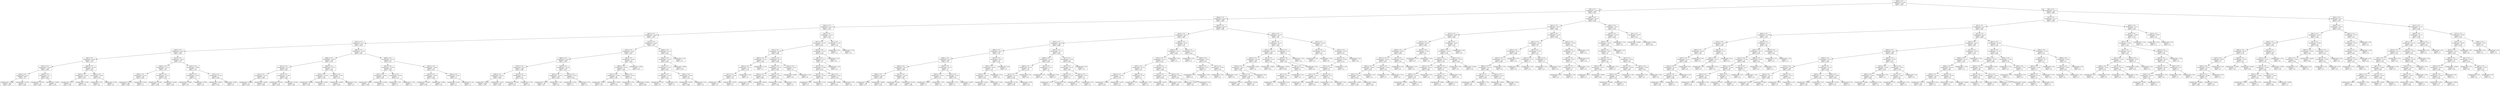digraph Tree {
node [shape=box, fontname="helvetica"] ;
edge [fontname="helvetica"] ;
0 [label="X[68] <= 0.5\nsquared_error = 0.185\nsamples = 9115\nvalue = 3.637"] ;
1 [label="X[0] <= 0.5\nsquared_error = 0.179\nsamples = 8291\nvalue = 3.611"] ;
0 -> 1 [labeldistance=2.5, labelangle=45, headlabel="True"] ;
2 [label="X[69] <= 0.5\nsquared_error = 0.174\nsamples = 8096\nvalue = 3.601"] ;
1 -> 2 ;
3 [label="X[59] <= 0.5\nsquared_error = 0.172\nsamples = 7197\nvalue = 3.578"] ;
2 -> 3 ;
4 [label="X[67] <= 0.5\nsquared_error = 0.169\nsamples = 7104\nvalue = 3.573"] ;
3 -> 4 ;
5 [label="X[76] <= 0.5\nsquared_error = 0.17\nsamples = 4752\nvalue = 3.603"] ;
4 -> 5 ;
6 [label="X[64] <= 0.5\nsquared_error = 0.165\nsamples = 4541\nvalue = 3.593"] ;
5 -> 6 ;
7 [label="X[6] <= 0.5\nsquared_error = 0.163\nsamples = 3783\nvalue = 3.61"] ;
6 -> 7 ;
8 [label="X[33] <= 0.5\nsquared_error = 0.161\nsamples = 3723\nvalue = 3.605"] ;
7 -> 8 ;
9 [label="X[70] <= 0.5\nsquared_error = 0.16\nsamples = 3642\nvalue = 3.6"] ;
8 -> 9 ;
10 [label="squared_error = 0.158\nsamples = 3621\nvalue = 3.597"] ;
9 -> 10 ;
11 [label="squared_error = 0.155\nsamples = 21\nvalue = 4.067"] ;
9 -> 11 ;
12 [label="X[78] <= 0.5\nsquared_error = 0.17\nsamples = 81\nvalue = 3.853"] ;
8 -> 12 ;
13 [label="squared_error = 0.153\nsamples = 75\nvalue = 3.895"] ;
12 -> 13 ;
14 [label="squared_error = 0.099\nsamples = 6\nvalue = 3.333"] ;
12 -> 14 ;
15 [label="X[60] <= 0.5\nsquared_error = 0.199\nsamples = 60\nvalue = 3.912"] ;
7 -> 15 ;
16 [label="X[20] <= 0.5\nsquared_error = 0.185\nsamples = 56\nvalue = 3.873"] ;
15 -> 16 ;
17 [label="squared_error = 0.17\nsamples = 50\nvalue = 3.914"] ;
16 -> 17 ;
18 [label="squared_error = 0.182\nsamples = 6\nvalue = 3.533"] ;
16 -> 18 ;
19 [label="X[56] <= 0.5\nsquared_error = 0.082\nsamples = 4\nvalue = 4.45"] ;
15 -> 19 ;
20 [label="squared_error = 0.0\nsamples = 1\nvalue = 4.0"] ;
19 -> 20 ;
21 [label="squared_error = 0.02\nsamples = 3\nvalue = 4.6"] ;
19 -> 21 ;
22 [label="X[14] <= 0.5\nsquared_error = 0.163\nsamples = 758\nvalue = 3.51"] ;
6 -> 22 ;
23 [label="X[92] <= 0.5\nsquared_error = 0.156\nsamples = 747\nvalue = 3.52"] ;
22 -> 23 ;
24 [label="X[95] <= 0.5\nsquared_error = 0.153\nsamples = 701\nvalue = 3.505"] ;
23 -> 24 ;
25 [label="squared_error = 0.151\nsamples = 699\nvalue = 3.508"] ;
24 -> 25 ;
26 [label="squared_error = 0.04\nsamples = 2\nvalue = 2.6"] ;
24 -> 26 ;
27 [label="X[93] <= 0.5\nsquared_error = 0.152\nsamples = 46\nvalue = 3.757"] ;
23 -> 27 ;
28 [label="squared_error = 0.126\nsamples = 29\nvalue = 3.893"] ;
27 -> 28 ;
29 [label="squared_error = 0.109\nsamples = 17\nvalue = 3.524"] ;
27 -> 29 ;
30 [label="X[74] <= 0.5\nsquared_error = 0.086\nsamples = 11\nvalue = 2.773"] ;
22 -> 30 ;
31 [label="X[92] <= 0.5\nsquared_error = 0.055\nsamples = 4\nvalue = 3.1"] ;
30 -> 31 ;
32 [label="squared_error = 0.062\nsamples = 2\nvalue = 2.95"] ;
31 -> 32 ;
33 [label="squared_error = 0.003\nsamples = 2\nvalue = 3.25"] ;
31 -> 33 ;
34 [label="X[4] <= 0.5\nsquared_error = 0.007\nsamples = 7\nvalue = 2.586"] ;
30 -> 34 ;
35 [label="squared_error = 0.007\nsamples = 4\nvalue = 2.575"] ;
34 -> 35 ;
36 [label="squared_error = 0.007\nsamples = 3\nvalue = 2.6"] ;
34 -> 36 ;
37 [label="X[66] <= 0.5\nsquared_error = 0.238\nsamples = 211\nvalue = 3.817"] ;
5 -> 37 ;
38 [label="X[88] <= 0.5\nsquared_error = 0.263\nsamples = 150\nvalue = 3.734"] ;
37 -> 38 ;
39 [label="X[71] <= 0.5\nsquared_error = 0.175\nsamples = 93\nvalue = 3.883"] ;
38 -> 39 ;
40 [label="X[2] <= 0.5\nsquared_error = 0.124\nsamples = 74\nvalue = 3.982"] ;
39 -> 40 ;
41 [label="squared_error = 0.088\nsamples = 25\nvalue = 4.224"] ;
40 -> 41 ;
42 [label="squared_error = 0.097\nsamples = 49\nvalue = 3.859"] ;
40 -> 42 ;
43 [label="X[3] <= 0.5\nsquared_error = 0.184\nsamples = 19\nvalue = 3.495"] ;
39 -> 43 ;
44 [label="squared_error = 0.124\nsamples = 14\nvalue = 3.643"] ;
43 -> 44 ;
45 [label="squared_error = 0.118\nsamples = 5\nvalue = 3.08"] ;
43 -> 45 ;
46 [label="X[63] <= 0.5\nsquared_error = 0.312\nsamples = 57\nvalue = 3.491"] ;
38 -> 46 ;
47 [label="X[13] <= 0.5\nsquared_error = 0.296\nsamples = 52\nvalue = 3.429"] ;
46 -> 47 ;
48 [label="squared_error = 0.286\nsamples = 49\nvalue = 3.467"] ;
47 -> 48 ;
49 [label="squared_error = 0.047\nsamples = 3\nvalue = 2.8"] ;
47 -> 49 ;
50 [label="X[82] <= 0.5\nsquared_error = 0.018\nsamples = 5\nvalue = 4.14"] ;
46 -> 50 ;
51 [label="squared_error = 0.002\nsamples = 4\nvalue = 4.075"] ;
50 -> 51 ;
52 [label="squared_error = 0.0\nsamples = 1\nvalue = 4.4"] ;
50 -> 52 ;
53 [label="X[88] <= 0.5\nsquared_error = 0.118\nsamples = 61\nvalue = 4.02"] ;
37 -> 53 ;
54 [label="X[41] <= 0.5\nsquared_error = 0.108\nsamples = 42\nvalue = 3.929"] ;
53 -> 54 ;
55 [label="X[71] <= 0.5\nsquared_error = 0.082\nsamples = 40\nvalue = 3.967"] ;
54 -> 55 ;
56 [label="squared_error = 0.049\nsamples = 35\nvalue = 4.003"] ;
55 -> 56 ;
57 [label="squared_error = 0.238\nsamples = 5\nvalue = 3.72"] ;
55 -> 57 ;
58 [label="X[2] <= 0.5\nsquared_error = 0.003\nsamples = 2\nvalue = 3.15"] ;
54 -> 58 ;
59 [label="squared_error = 0.0\nsamples = 1\nvalue = 3.1"] ;
58 -> 59 ;
60 [label="squared_error = -0.0\nsamples = 1\nvalue = 3.2"] ;
58 -> 60 ;
61 [label="X[43] <= 0.5\nsquared_error = 0.082\nsamples = 19\nvalue = 4.221"] ;
53 -> 61 ;
62 [label="X[65] <= 0.5\nsquared_error = 0.035\nsamples = 16\nvalue = 4.281"] ;
61 -> 62 ;
63 [label="squared_error = 0.035\nsamples = 11\nvalue = 4.345"] ;
62 -> 63 ;
64 [label="squared_error = 0.006\nsamples = 5\nvalue = 4.14"] ;
62 -> 64 ;
65 [label="X[91] <= 0.5\nsquared_error = 0.207\nsamples = 3\nvalue = 3.9"] ;
61 -> 65 ;
66 [label="squared_error = 0.04\nsamples = 2\nvalue = 4.2"] ;
65 -> 66 ;
67 [label="squared_error = -0.0\nsamples = 1\nvalue = 3.3"] ;
65 -> 67 ;
68 [label="X[47] <= 0.5\nsquared_error = 0.162\nsamples = 2352\nvalue = 3.51"] ;
4 -> 68 ;
69 [label="X[33] <= 0.5\nsquared_error = 0.161\nsamples = 2337\nvalue = 3.507"] ;
68 -> 69 ;
70 [label="X[85] <= 0.5\nsquared_error = 0.16\nsamples = 2294\nvalue = 3.501"] ;
69 -> 70 ;
71 [label="X[77] <= 0.5\nsquared_error = 0.157\nsamples = 2181\nvalue = 3.492"] ;
70 -> 71 ;
72 [label="X[92] <= 0.5\nsquared_error = 0.155\nsamples = 2172\nvalue = 3.489"] ;
71 -> 72 ;
73 [label="squared_error = 0.154\nsamples = 2008\nvalue = 3.479"] ;
72 -> 73 ;
74 [label="squared_error = 0.14\nsamples = 164\nvalue = 3.619"] ;
72 -> 74 ;
75 [label="X[10] <= 0.5\nsquared_error = 0.324\nsamples = 9\nvalue = 4.122"] ;
71 -> 75 ;
76 [label="squared_error = 0.039\nsamples = 8\nvalue = 4.312"] ;
75 -> 76 ;
77 [label="squared_error = -0.0\nsamples = 1\nvalue = 2.6"] ;
75 -> 77 ;
78 [label="X[29] <= 0.5\nsquared_error = 0.184\nsamples = 113\nvalue = 3.677"] ;
70 -> 78 ;
79 [label="X[34] <= 0.5\nsquared_error = 0.179\nsamples = 110\nvalue = 3.662"] ;
78 -> 79 ;
80 [label="squared_error = 0.174\nsamples = 109\nvalue = 3.67"] ;
79 -> 80 ;
81 [label="squared_error = -0.0\nsamples = 1\nvalue = 2.8"] ;
79 -> 81 ;
82 [label="X[97] <= 0.5\nsquared_error = 0.036\nsamples = 3\nvalue = 4.233"] ;
78 -> 82 ;
83 [label="squared_error = 0.04\nsamples = 2\nvalue = 4.3"] ;
82 -> 83 ;
84 [label="squared_error = 0.0\nsamples = 1\nvalue = 4.1"] ;
82 -> 84 ;
85 [label="X[6] <= 0.5\nsquared_error = 0.097\nsamples = 43\nvalue = 3.819"] ;
69 -> 85 ;
86 [label="X[85] <= 0.5\nsquared_error = 0.092\nsamples = 41\nvalue = 3.798"] ;
85 -> 86 ;
87 [label="X[57] <= 0.5\nsquared_error = 0.095\nsamples = 36\nvalue = 3.769"] ;
86 -> 87 ;
88 [label="squared_error = 0.101\nsamples = 29\nvalue = 3.724"] ;
87 -> 88 ;
89 [label="squared_error = 0.025\nsamples = 7\nvalue = 3.957"] ;
87 -> 89 ;
90 [label="X[98] <= 0.5\nsquared_error = 0.024\nsamples = 5\nvalue = 4.0"] ;
86 -> 90 ;
91 [label="squared_error = 0.0\nsamples = 2\nvalue = 3.9"] ;
90 -> 91 ;
92 [label="squared_error = 0.029\nsamples = 3\nvalue = 4.067"] ;
90 -> 92 ;
93 [label="squared_error = 0.003\nsamples = 2\nvalue = 4.25"] ;
85 -> 93 ;
94 [label="X[58] <= 0.5\nsquared_error = 0.116\nsamples = 15\nvalue = 4.047"] ;
68 -> 94 ;
95 [label="X[64] <= 0.5\nsquared_error = 0.109\nsamples = 14\nvalue = 4.079"] ;
94 -> 95 ;
96 [label="X[2] <= 0.5\nsquared_error = 0.126\nsamples = 11\nvalue = 4.027"] ;
95 -> 96 ;
97 [label="X[87] <= 0.5\nsquared_error = 0.149\nsamples = 3\nvalue = 4.233"] ;
96 -> 97 ;
98 [label="squared_error = 0.01\nsamples = 2\nvalue = 4.5"] ;
97 -> 98 ;
99 [label="squared_error = 0.0\nsamples = 1\nvalue = 3.7"] ;
97 -> 99 ;
100 [label="X[92] <= 0.5\nsquared_error = 0.095\nsamples = 8\nvalue = 3.95"] ;
96 -> 100 ;
101 [label="squared_error = 0.076\nsamples = 7\nvalue = 3.886"] ;
100 -> 101 ;
102 [label="squared_error = 0.0\nsamples = 1\nvalue = 4.4"] ;
100 -> 102 ;
103 [label="squared_error = 0.002\nsamples = 3\nvalue = 4.267"] ;
95 -> 103 ;
104 [label="squared_error = -0.0\nsamples = 1\nvalue = 3.6"] ;
94 -> 104 ;
105 [label="X[30] <= 0.5\nsquared_error = 0.222\nsamples = 93\nvalue = 3.99"] ;
3 -> 105 ;
106 [label="X[77] <= 0.5\nsquared_error = 0.202\nsamples = 91\nvalue = 4.013"] ;
105 -> 106 ;
107 [label="X[4] <= 0.5\nsquared_error = 0.208\nsamples = 80\nvalue = 3.965"] ;
106 -> 107 ;
108 [label="X[92] <= 0.5\nsquared_error = 0.182\nsamples = 12\nvalue = 3.642"] ;
107 -> 108 ;
109 [label="X[31] <= 0.5\nsquared_error = 0.111\nsamples = 11\nvalue = 3.727"] ;
108 -> 109 ;
110 [label="X[7] <= 0.5\nsquared_error = 0.092\nsamples = 10\nvalue = 3.78"] ;
109 -> 110 ;
111 [label="squared_error = 0.067\nsamples = 6\nvalue = 3.9"] ;
110 -> 111 ;
112 [label="squared_error = 0.075\nsamples = 4\nvalue = 3.6"] ;
110 -> 112 ;
113 [label="squared_error = -0.0\nsamples = 1\nvalue = 3.2"] ;
109 -> 113 ;
114 [label="squared_error = -0.0\nsamples = 1\nvalue = 2.7"] ;
108 -> 114 ;
115 [label="X[10] <= 0.5\nsquared_error = 0.19\nsamples = 68\nvalue = 4.022"] ;
107 -> 115 ;
116 [label="X[29] <= 0.5\nsquared_error = 0.174\nsamples = 65\nvalue = 4.051"] ;
115 -> 116 ;
117 [label="X[18] <= 0.5\nsquared_error = 0.141\nsamples = 61\nvalue = 4.085"] ;
116 -> 117 ;
118 [label="squared_error = 0.126\nsamples = 59\nvalue = 4.11"] ;
117 -> 118 ;
119 [label="squared_error = 0.003\nsamples = 2\nvalue = 3.35"] ;
117 -> 119 ;
120 [label="X[56] <= 0.5\nsquared_error = 0.397\nsamples = 4\nvalue = 3.525"] ;
116 -> 120 ;
121 [label="squared_error = 0.296\nsamples = 3\nvalue = 3.767"] ;
120 -> 121 ;
122 [label="squared_error = -0.0\nsamples = 1\nvalue = 2.8"] ;
120 -> 122 ;
123 [label="X[73] <= 0.5\nsquared_error = 0.127\nsamples = 3\nvalue = 3.4"] ;
115 -> 123 ;
124 [label="squared_error = 0.002\nsamples = 2\nvalue = 3.15"] ;
123 -> 124 ;
125 [label="squared_error = -0.0\nsamples = 1\nvalue = 3.9"] ;
123 -> 125 ;
126 [label="X[49] <= 0.5\nsquared_error = 0.022\nsamples = 11\nvalue = 4.364"] ;
106 -> 126 ;
127 [label="X[8] <= 0.5\nsquared_error = 0.01\nsamples = 10\nvalue = 4.4"] ;
126 -> 127 ;
128 [label="X[24] <= 0.5\nsquared_error = 0.006\nsamples = 9\nvalue = 4.422"] ;
127 -> 128 ;
129 [label="X[32] <= 0.5\nsquared_error = 0.002\nsamples = 5\nvalue = 4.38"] ;
128 -> 129 ;
130 [label="squared_error = 0.0\nsamples = 4\nvalue = 4.4"] ;
129 -> 130 ;
131 [label="squared_error = -0.0\nsamples = 1\nvalue = 4.3"] ;
129 -> 131 ;
132 [label="X[6] <= 0.5\nsquared_error = 0.007\nsamples = 4\nvalue = 4.475"] ;
128 -> 132 ;
133 [label="squared_error = 0.002\nsamples = 3\nvalue = 4.433"] ;
132 -> 133 ;
134 [label="squared_error = 0.0\nsamples = 1\nvalue = 4.6"] ;
132 -> 134 ;
135 [label="squared_error = -0.0\nsamples = 1\nvalue = 4.2"] ;
127 -> 135 ;
136 [label="squared_error = 0.0\nsamples = 1\nvalue = 4.0"] ;
126 -> 136 ;
137 [label="X[2] <= 0.5\nsquared_error = 0.003\nsamples = 2\nvalue = 2.95"] ;
105 -> 137 ;
138 [label="squared_error = 0.0\nsamples = 1\nvalue = 2.9"] ;
137 -> 138 ;
139 [label="squared_error = -0.0\nsamples = 1\nvalue = 3.0"] ;
137 -> 139 ;
140 [label="X[61] <= 0.5\nsquared_error = 0.154\nsamples = 899\nvalue = 3.782"] ;
2 -> 140 ;
141 [label="X[33] <= 0.5\nsquared_error = 0.153\nsamples = 638\nvalue = 3.827"] ;
140 -> 141 ;
142 [label="X[24] <= 0.5\nsquared_error = 0.148\nsamples = 598\nvalue = 3.808"] ;
141 -> 142 ;
143 [label="X[90] <= 0.5\nsquared_error = 0.141\nsamples = 556\nvalue = 3.79"] ;
142 -> 143 ;
144 [label="X[64] <= 0.5\nsquared_error = 0.14\nsamples = 540\nvalue = 3.78"] ;
143 -> 144 ;
145 [label="X[63] <= 0.5\nsquared_error = 0.132\nsamples = 532\nvalue = 3.789"] ;
144 -> 145 ;
146 [label="X[84] <= 0.5\nsquared_error = 0.139\nsamples = 369\nvalue = 3.758"] ;
145 -> 146 ;
147 [label="squared_error = 0.139\nsamples = 350\nvalue = 3.77"] ;
146 -> 147 ;
148 [label="squared_error = 0.082\nsamples = 19\nvalue = 3.532"] ;
146 -> 148 ;
149 [label="X[71] <= 0.5\nsquared_error = 0.109\nsamples = 163\nvalue = 3.86"] ;
145 -> 149 ;
150 [label="squared_error = 0.101\nsamples = 141\nvalue = 3.883"] ;
149 -> 150 ;
151 [label="squared_error = 0.139\nsamples = 22\nvalue = 3.709"] ;
149 -> 151 ;
152 [label="X[76] <= 0.5\nsquared_error = 0.315\nsamples = 8\nvalue = 3.2"] ;
144 -> 152 ;
153 [label="X[25] <= 0.5\nsquared_error = 0.012\nsamples = 4\nvalue = 3.75"] ;
152 -> 153 ;
154 [label="squared_error = 0.007\nsamples = 3\nvalue = 3.7"] ;
153 -> 154 ;
155 [label="squared_error = -0.0\nsamples = 1\nvalue = 3.9"] ;
153 -> 155 ;
156 [label="X[2] <= 0.5\nsquared_error = 0.012\nsamples = 4\nvalue = 2.65"] ;
152 -> 156 ;
157 [label="squared_error = 0.0\nsamples = 1\nvalue = 2.5"] ;
156 -> 157 ;
158 [label="squared_error = 0.007\nsamples = 3\nvalue = 2.7"] ;
156 -> 158 ;
159 [label="X[75] <= 0.5\nsquared_error = 0.077\nsamples = 16\nvalue = 4.131"] ;
143 -> 159 ;
160 [label="X[67] <= 0.5\nsquared_error = 0.054\nsamples = 15\nvalue = 4.173"] ;
159 -> 160 ;
161 [label="X[37] <= 0.5\nsquared_error = 0.033\nsamples = 14\nvalue = 4.214"] ;
160 -> 161 ;
162 [label="squared_error = 0.021\nsamples = 12\nvalue = 4.167"] ;
161 -> 162 ;
163 [label="squared_error = 0.01\nsamples = 2\nvalue = 4.5"] ;
161 -> 163 ;
164 [label="squared_error = 0.0\nsamples = 1\nvalue = 3.6"] ;
160 -> 164 ;
165 [label="squared_error = 0.0\nsamples = 1\nvalue = 3.5"] ;
159 -> 165 ;
166 [label="X[71] <= 0.5\nsquared_error = 0.177\nsamples = 42\nvalue = 4.033"] ;
142 -> 166 ;
167 [label="X[84] <= 0.5\nsquared_error = 0.136\nsamples = 36\nvalue = 4.092"] ;
166 -> 167 ;
168 [label="X[90] <= 0.5\nsquared_error = 0.128\nsamples = 34\nvalue = 4.121"] ;
167 -> 168 ;
169 [label="X[1] <= 0.5\nsquared_error = 0.125\nsamples = 33\nvalue = 4.106"] ;
168 -> 169 ;
170 [label="squared_error = 0.135\nsamples = 28\nvalue = 4.075"] ;
169 -> 170 ;
171 [label="squared_error = 0.03\nsamples = 5\nvalue = 4.28"] ;
169 -> 171 ;
172 [label="squared_error = 0.0\nsamples = 1\nvalue = 4.6"] ;
168 -> 172 ;
173 [label="X[2] <= 0.5\nsquared_error = 0.01\nsamples = 2\nvalue = 3.6"] ;
167 -> 173 ;
174 [label="squared_error = 0.0\nsamples = 1\nvalue = 3.5"] ;
173 -> 174 ;
175 [label="squared_error = 0.0\nsamples = 1\nvalue = 3.7"] ;
173 -> 175 ;
176 [label="X[1] <= 0.5\nsquared_error = 0.285\nsamples = 6\nvalue = 3.683"] ;
166 -> 176 ;
177 [label="X[3] <= 0.5\nsquared_error = 0.194\nsamples = 5\nvalue = 3.84"] ;
176 -> 177 ;
178 [label="X[63] <= 0.5\nsquared_error = 0.36\nsamples = 2\nvalue = 3.6"] ;
177 -> 178 ;
179 [label="squared_error = 0.0\nsamples = 1\nvalue = 4.2"] ;
178 -> 179 ;
180 [label="squared_error = 0.0\nsamples = 1\nvalue = 3.0"] ;
178 -> 180 ;
181 [label="X[91] <= 0.5\nsquared_error = 0.02\nsamples = 3\nvalue = 4.0"] ;
177 -> 181 ;
182 [label="squared_error = 0.0\nsamples = 2\nvalue = 3.9"] ;
181 -> 182 ;
183 [label="squared_error = 0.0\nsamples = 1\nvalue = 4.2"] ;
181 -> 183 ;
184 [label="squared_error = 0.0\nsamples = 1\nvalue = 2.9"] ;
176 -> 184 ;
185 [label="X[66] <= 0.5\nsquared_error = 0.146\nsamples = 40\nvalue = 4.12"] ;
141 -> 185 ;
186 [label="X[78] <= 0.5\nsquared_error = 0.15\nsamples = 33\nvalue = 4.055"] ;
185 -> 186 ;
187 [label="X[2] <= 0.5\nsquared_error = 0.145\nsamples = 32\nvalue = 4.072"] ;
186 -> 187 ;
188 [label="X[71] <= 0.5\nsquared_error = 0.176\nsamples = 10\nvalue = 4.24"] ;
187 -> 188 ;
189 [label="X[63] <= 0.5\nsquared_error = 0.189\nsamples = 8\nvalue = 4.175"] ;
188 -> 189 ;
190 [label="squared_error = 0.202\nsamples = 3\nvalue = 4.267"] ;
189 -> 190 ;
191 [label="squared_error = 0.174\nsamples = 5\nvalue = 4.12"] ;
189 -> 191 ;
192 [label="X[65] <= 0.5\nsquared_error = 0.04\nsamples = 2\nvalue = 4.5"] ;
188 -> 192 ;
193 [label="squared_error = 0.0\nsamples = 1\nvalue = 4.7"] ;
192 -> 193 ;
194 [label="squared_error = -0.0\nsamples = 1\nvalue = 4.3"] ;
192 -> 194 ;
195 [label="X[4] <= 0.5\nsquared_error = 0.112\nsamples = 22\nvalue = 3.995"] ;
187 -> 195 ;
196 [label="X[3] <= 0.5\nsquared_error = 0.114\nsamples = 19\nvalue = 4.032"] ;
195 -> 196 ;
197 [label="squared_error = 0.107\nsamples = 4\nvalue = 3.825"] ;
196 -> 197 ;
198 [label="squared_error = 0.101\nsamples = 15\nvalue = 4.087"] ;
196 -> 198 ;
199 [label="X[63] <= 0.5\nsquared_error = 0.042\nsamples = 3\nvalue = 3.767"] ;
195 -> 199 ;
200 [label="squared_error = 0.022\nsamples = 2\nvalue = 3.65"] ;
199 -> 200 ;
201 [label="squared_error = 0.0\nsamples = 1\nvalue = 4.0"] ;
199 -> 201 ;
202 [label="squared_error = 0.0\nsamples = 1\nvalue = 3.5"] ;
186 -> 202 ;
203 [label="X[4] <= 0.5\nsquared_error = 0.011\nsamples = 7\nvalue = 4.429"] ;
185 -> 203 ;
204 [label="squared_error = 0.0\nsamples = 3\nvalue = 4.5"] ;
203 -> 204 ;
205 [label="X[65] <= 0.5\nsquared_error = 0.012\nsamples = 4\nvalue = 4.375"] ;
203 -> 205 ;
206 [label="X[63] <= 0.5\nsquared_error = 0.01\nsamples = 2\nvalue = 4.3"] ;
205 -> 206 ;
207 [label="squared_error = 0.0\nsamples = 1\nvalue = 4.4"] ;
206 -> 207 ;
208 [label="squared_error = -0.0\nsamples = 1\nvalue = 4.2"] ;
206 -> 208 ;
209 [label="X[3] <= 0.5\nsquared_error = 0.003\nsamples = 2\nvalue = 4.45"] ;
205 -> 209 ;
210 [label="squared_error = 0.0\nsamples = 1\nvalue = 4.4"] ;
209 -> 210 ;
211 [label="squared_error = -0.0\nsamples = 1\nvalue = 4.5"] ;
209 -> 211 ;
212 [label="X[76] <= 0.5\nsquared_error = 0.139\nsamples = 261\nvalue = 3.67"] ;
140 -> 212 ;
213 [label="X[91] <= 0.5\nsquared_error = 0.134\nsamples = 251\nvalue = 3.653"] ;
212 -> 213 ;
214 [label="X[32] <= 0.5\nsquared_error = 0.129\nsamples = 246\nvalue = 3.663"] ;
213 -> 214 ;
215 [label="X[19] <= 0.5\nsquared_error = 0.128\nsamples = 241\nvalue = 3.655"] ;
214 -> 215 ;
216 [label="X[23] <= 0.5\nsquared_error = 0.127\nsamples = 239\nvalue = 3.651"] ;
215 -> 216 ;
217 [label="X[75] <= 0.5\nsquared_error = 0.125\nsamples = 238\nvalue = 3.654"] ;
216 -> 217 ;
218 [label="squared_error = 0.122\nsamples = 226\nvalue = 3.665"] ;
217 -> 218 ;
219 [label="squared_error = 0.136\nsamples = 12\nvalue = 3.45"] ;
217 -> 219 ;
220 [label="squared_error = 0.0\nsamples = 1\nvalue = 2.9"] ;
216 -> 220 ;
221 [label="squared_error = 0.01\nsamples = 2\nvalue = 4.2"] ;
215 -> 221 ;
222 [label="X[2] <= 0.5\nsquared_error = 0.03\nsamples = 5\nvalue = 4.02"] ;
214 -> 222 ;
223 [label="squared_error = 0.002\nsamples = 2\nvalue = 3.95"] ;
222 -> 223 ;
224 [label="squared_error = 0.042\nsamples = 3\nvalue = 4.067"] ;
222 -> 224 ;
225 [label="X[6] <= 0.5\nsquared_error = 0.18\nsamples = 5\nvalue = 3.2"] ;
213 -> 225 ;
226 [label="X[20] <= 0.5\nsquared_error = 0.113\nsamples = 4\nvalue = 3.05"] ;
225 -> 226 ;
227 [label="X[4] <= 0.5\nsquared_error = 0.06\nsamples = 3\nvalue = 3.2"] ;
226 -> 227 ;
228 [label="X[2] <= 0.5\nsquared_error = 0.023\nsamples = 2\nvalue = 3.05"] ;
227 -> 228 ;
229 [label="squared_error = 0.0\nsamples = 1\nvalue = 3.2"] ;
228 -> 229 ;
230 [label="squared_error = 0.0\nsamples = 1\nvalue = 2.9"] ;
228 -> 230 ;
231 [label="squared_error = 0.0\nsamples = 1\nvalue = 3.5"] ;
227 -> 231 ;
232 [label="squared_error = 0.0\nsamples = 1\nvalue = 2.6"] ;
226 -> 232 ;
233 [label="squared_error = -0.0\nsamples = 1\nvalue = 3.8"] ;
225 -> 233 ;
234 [label="X[2] <= 0.5\nsquared_error = 0.078\nsamples = 10\nvalue = 4.1"] ;
212 -> 234 ;
235 [label="X[3] <= 0.5\nsquared_error = 0.022\nsamples = 2\nvalue = 3.65"] ;
234 -> 235 ;
236 [label="squared_error = 0.0\nsamples = 1\nvalue = 3.5"] ;
235 -> 236 ;
237 [label="squared_error = -0.0\nsamples = 1\nvalue = 3.8"] ;
235 -> 237 ;
238 [label="X[22] <= 0.5\nsquared_error = 0.029\nsamples = 8\nvalue = 4.212"] ;
234 -> 238 ;
239 [label="X[37] <= 0.5\nsquared_error = 0.005\nsamples = 7\nvalue = 4.271"] ;
238 -> 239 ;
240 [label="X[1] <= 0.5\nsquared_error = 0.002\nsamples = 6\nvalue = 4.25"] ;
239 -> 240 ;
241 [label="X[3] <= 0.5\nsquared_error = 0.002\nsamples = 4\nvalue = 4.275"] ;
240 -> 241 ;
242 [label="squared_error = 0.0\nsamples = 2\nvalue = 4.3"] ;
241 -> 242 ;
243 [label="squared_error = 0.002\nsamples = 2\nvalue = 4.25"] ;
241 -> 243 ;
244 [label="X[54] <= 0.5\nsquared_error = 0.0\nsamples = 2\nvalue = 4.2"] ;
240 -> 244 ;
245 [label="squared_error = 0.0\nsamples = 1\nvalue = 4.2"] ;
244 -> 245 ;
246 [label="squared_error = 0.0\nsamples = 1\nvalue = 4.2"] ;
244 -> 246 ;
247 [label="squared_error = -0.0\nsamples = 1\nvalue = 4.4"] ;
239 -> 247 ;
248 [label="squared_error = 0.0\nsamples = 1\nvalue = 3.8"] ;
238 -> 248 ;
249 [label="X[82] <= 0.5\nsquared_error = 0.167\nsamples = 195\nvalue = 4.052"] ;
1 -> 249 ;
250 [label="X[67] <= 0.5\nsquared_error = 0.153\nsamples = 172\nvalue = 3.996"] ;
249 -> 250 ;
251 [label="X[76] <= 0.5\nsquared_error = 0.089\nsamples = 107\nvalue = 4.083"] ;
250 -> 251 ;
252 [label="X[19] <= 0.5\nsquared_error = 0.094\nsamples = 82\nvalue = 4.029"] ;
251 -> 252 ;
253 [label="X[38] <= 0.5\nsquared_error = 0.087\nsamples = 80\nvalue = 4.044"] ;
252 -> 253 ;
254 [label="X[17] <= 0.5\nsquared_error = 0.085\nsamples = 78\nvalue = 4.033"] ;
253 -> 254 ;
255 [label="X[92] <= 0.5\nsquared_error = 0.082\nsamples = 76\nvalue = 4.022"] ;
254 -> 255 ;
256 [label="X[35] <= 0.5\nsquared_error = 0.076\nsamples = 75\nvalue = 4.032"] ;
255 -> 256 ;
257 [label="squared_error = 0.075\nsamples = 72\nvalue = 4.018"] ;
256 -> 257 ;
258 [label="squared_error = 0.002\nsamples = 3\nvalue = 4.367"] ;
256 -> 258 ;
259 [label="squared_error = -0.0\nsamples = 1\nvalue = 3.3"] ;
255 -> 259 ;
260 [label="X[5] <= 0.5\nsquared_error = 0.003\nsamples = 2\nvalue = 4.45"] ;
254 -> 260 ;
261 [label="squared_error = 0.0\nsamples = 1\nvalue = 4.5"] ;
260 -> 261 ;
262 [label="squared_error = -0.0\nsamples = 1\nvalue = 4.4"] ;
260 -> 262 ;
263 [label="X[2] <= 0.5\nsquared_error = 0.022\nsamples = 2\nvalue = 4.45"] ;
253 -> 263 ;
264 [label="squared_error = 0.0\nsamples = 1\nvalue = 4.6"] ;
263 -> 264 ;
265 [label="squared_error = 0.0\nsamples = 1\nvalue = 4.3"] ;
263 -> 265 ;
266 [label="X[93] <= 0.5\nsquared_error = 0.003\nsamples = 2\nvalue = 3.45"] ;
252 -> 266 ;
267 [label="squared_error = 0.0\nsamples = 1\nvalue = 3.4"] ;
266 -> 267 ;
268 [label="squared_error = -0.0\nsamples = 1\nvalue = 3.5"] ;
266 -> 268 ;
269 [label="X[8] <= 0.5\nsquared_error = 0.034\nsamples = 25\nvalue = 4.26"] ;
251 -> 269 ;
270 [label="X[38] <= 0.5\nsquared_error = 0.026\nsamples = 24\nvalue = 4.279"] ;
269 -> 270 ;
271 [label="X[3] <= 0.5\nsquared_error = 0.016\nsamples = 21\nvalue = 4.314"] ;
270 -> 271 ;
272 [label="X[41] <= 0.5\nsquared_error = 0.016\nsamples = 16\nvalue = 4.288"] ;
271 -> 272 ;
273 [label="X[90] <= 0.5\nsquared_error = 0.014\nsamples = 15\nvalue = 4.273"] ;
272 -> 273 ;
274 [label="squared_error = 0.007\nsamples = 12\nvalue = 4.242"] ;
273 -> 274 ;
275 [label="squared_error = 0.02\nsamples = 3\nvalue = 4.4"] ;
273 -> 275 ;
276 [label="squared_error = 0.0\nsamples = 1\nvalue = 4.5"] ;
272 -> 276 ;
277 [label="X[20] <= 0.5\nsquared_error = 0.004\nsamples = 5\nvalue = 4.4"] ;
271 -> 277 ;
278 [label="X[2] <= 0.5\nsquared_error = 0.002\nsamples = 4\nvalue = 4.375"] ;
277 -> 278 ;
279 [label="squared_error = 0.003\nsamples = 2\nvalue = 4.35"] ;
278 -> 279 ;
280 [label="squared_error = 0.0\nsamples = 2\nvalue = 4.4"] ;
278 -> 280 ;
281 [label="squared_error = -0.0\nsamples = 1\nvalue = 4.5"] ;
277 -> 281 ;
282 [label="X[87] <= 0.5\nsquared_error = 0.029\nsamples = 3\nvalue = 4.033"] ;
270 -> 282 ;
283 [label="squared_error = 0.0\nsamples = 1\nvalue = 3.8"] ;
282 -> 283 ;
284 [label="squared_error = 0.002\nsamples = 2\nvalue = 4.15"] ;
282 -> 284 ;
285 [label="squared_error = -0.0\nsamples = 1\nvalue = 3.8"] ;
269 -> 285 ;
286 [label="X[85] <= 0.5\nsquared_error = 0.226\nsamples = 65\nvalue = 3.852"] ;
250 -> 286 ;
287 [label="X[41] <= 0.5\nsquared_error = 0.201\nsamples = 60\nvalue = 3.8"] ;
286 -> 287 ;
288 [label="X[78] <= 0.5\nsquared_error = 0.161\nsamples = 56\nvalue = 3.846"] ;
287 -> 288 ;
289 [label="X[19] <= 0.5\nsquared_error = 0.144\nsamples = 55\nvalue = 3.865"] ;
288 -> 289 ;
290 [label="X[86] <= 0.5\nsquared_error = 0.129\nsamples = 54\nvalue = 3.883"] ;
289 -> 290 ;
291 [label="X[7] <= 0.5\nsquared_error = 0.126\nsamples = 44\nvalue = 3.818"] ;
290 -> 291 ;
292 [label="squared_error = 0.113\nsamples = 43\nvalue = 3.837"] ;
291 -> 292 ;
293 [label="squared_error = -0.0\nsamples = 1\nvalue = 3.0"] ;
291 -> 293 ;
294 [label="X[26] <= 0.5\nsquared_error = 0.04\nsamples = 10\nvalue = 4.17"] ;
290 -> 294 ;
295 [label="squared_error = 0.014\nsamples = 8\nvalue = 4.088"] ;
294 -> 295 ;
296 [label="squared_error = 0.01\nsamples = 2\nvalue = 4.5"] ;
294 -> 296 ;
297 [label="squared_error = -0.0\nsamples = 1\nvalue = 2.9"] ;
289 -> 297 ;
298 [label="squared_error = 0.0\nsamples = 1\nvalue = 2.8"] ;
288 -> 298 ;
299 [label="X[5] <= 0.5\nsquared_error = 0.307\nsamples = 4\nvalue = 3.15"] ;
287 -> 299 ;
300 [label="X[57] <= 0.5\nsquared_error = 0.01\nsamples = 2\nvalue = 3.7"] ;
299 -> 300 ;
301 [label="squared_error = 0.0\nsamples = 1\nvalue = 3.8"] ;
300 -> 301 ;
302 [label="squared_error = -0.0\nsamples = 1\nvalue = 3.6"] ;
300 -> 302 ;
303 [label="X[57] <= 0.5\nsquared_error = 0.0\nsamples = 2\nvalue = 2.6"] ;
299 -> 303 ;
304 [label="squared_error = 0.0\nsamples = 1\nvalue = 2.6"] ;
303 -> 304 ;
305 [label="squared_error = 0.0\nsamples = 1\nvalue = 2.6"] ;
303 -> 305 ;
306 [label="X[43] <= 0.5\nsquared_error = 0.098\nsamples = 5\nvalue = 4.48"] ;
286 -> 306 ;
307 [label="X[59] <= 0.5\nsquared_error = 0.05\nsamples = 4\nvalue = 4.6"] ;
306 -> 307 ;
308 [label="X[97] <= 0.5\nsquared_error = 0.027\nsamples = 3\nvalue = 4.5"] ;
307 -> 308 ;
309 [label="X[17] <= 0.5\nsquared_error = 0.01\nsamples = 2\nvalue = 4.6"] ;
308 -> 309 ;
310 [label="squared_error = 0.0\nsamples = 1\nvalue = 4.7"] ;
309 -> 310 ;
311 [label="squared_error = 0.0\nsamples = 1\nvalue = 4.5"] ;
309 -> 311 ;
312 [label="squared_error = -0.0\nsamples = 1\nvalue = 4.3"] ;
308 -> 312 ;
313 [label="squared_error = 0.0\nsamples = 1\nvalue = 4.9"] ;
307 -> 313 ;
314 [label="squared_error = 0.0\nsamples = 1\nvalue = 4.0"] ;
306 -> 314 ;
315 [label="X[86] <= 0.5\nsquared_error = 0.071\nsamples = 23\nvalue = 4.474"] ;
249 -> 315 ;
316 [label="X[29] <= 0.5\nsquared_error = 0.039\nsamples = 19\nvalue = 4.563"] ;
315 -> 316 ;
317 [label="X[20] <= 0.5\nsquared_error = 0.034\nsamples = 18\nvalue = 4.583"] ;
316 -> 317 ;
318 [label="X[60] <= 0.5\nsquared_error = 0.031\nsamples = 17\nvalue = 4.6"] ;
317 -> 318 ;
319 [label="X[33] <= 0.5\nsquared_error = 0.026\nsamples = 5\nvalue = 4.48"] ;
318 -> 319 ;
320 [label="X[47] <= 0.5\nsquared_error = 0.017\nsamples = 4\nvalue = 4.425"] ;
319 -> 320 ;
321 [label="squared_error = 0.0\nsamples = 2\nvalue = 4.3"] ;
320 -> 321 ;
322 [label="squared_error = 0.002\nsamples = 2\nvalue = 4.55"] ;
320 -> 322 ;
323 [label="squared_error = 0.0\nsamples = 1\nvalue = 4.7"] ;
319 -> 323 ;
324 [label="X[5] <= 0.5\nsquared_error = 0.024\nsamples = 12\nvalue = 4.65"] ;
318 -> 324 ;
325 [label="X[52] <= 0.5\nsquared_error = 0.019\nsamples = 10\nvalue = 4.69"] ;
324 -> 325 ;
326 [label="X[45] <= 0.5\nsquared_error = 0.011\nsamples = 9\nvalue = 4.722"] ;
325 -> 326 ;
327 [label="squared_error = 0.005\nsamples = 8\nvalue = 4.75"] ;
326 -> 327 ;
328 [label="squared_error = 0.0\nsamples = 1\nvalue = 4.5"] ;
326 -> 328 ;
329 [label="squared_error = -0.0\nsamples = 1\nvalue = 4.4"] ;
325 -> 329 ;
330 [label="X[41] <= 0.5\nsquared_error = 0.003\nsamples = 2\nvalue = 4.45"] ;
324 -> 330 ;
331 [label="squared_error = 0.0\nsamples = 1\nvalue = 4.4"] ;
330 -> 331 ;
332 [label="squared_error = -0.0\nsamples = 1\nvalue = 4.5"] ;
330 -> 332 ;
333 [label="squared_error = 0.0\nsamples = 1\nvalue = 4.3"] ;
317 -> 333 ;
334 [label="squared_error = -0.0\nsamples = 1\nvalue = 4.2"] ;
316 -> 334 ;
335 [label="X[2] <= 0.5\nsquared_error = 0.003\nsamples = 4\nvalue = 4.05"] ;
315 -> 335 ;
336 [label="squared_error = 0.003\nsamples = 2\nvalue = 4.05"] ;
335 -> 336 ;
337 [label="squared_error = 0.003\nsamples = 2\nvalue = 4.05"] ;
335 -> 337 ;
338 [label="X[5] <= 0.5\nsquared_error = 0.174\nsamples = 824\nvalue = 3.902"] ;
0 -> 338 [labeldistance=2.5, labelangle=-45, headlabel="False"] ;
339 [label="X[3] <= 0.5\nsquared_error = 0.173\nsamples = 624\nvalue = 3.833"] ;
338 -> 339 ;
340 [label="X[4] <= 0.5\nsquared_error = 0.171\nsamples = 570\nvalue = 3.807"] ;
339 -> 340 ;
341 [label="X[66] <= 0.5\nsquared_error = 0.188\nsamples = 122\nvalue = 3.673"] ;
340 -> 341 ;
342 [label="X[72] <= 0.5\nsquared_error = 0.179\nsamples = 101\nvalue = 3.607"] ;
341 -> 342 ;
343 [label="X[60] <= 0.5\nsquared_error = 0.168\nsamples = 96\nvalue = 3.58"] ;
342 -> 343 ;
344 [label="X[13] <= 0.5\nsquared_error = 0.157\nsamples = 95\nvalue = 3.568"] ;
343 -> 344 ;
345 [label="X[33] <= 0.5\nsquared_error = 0.151\nsamples = 94\nvalue = 3.56"] ;
344 -> 345 ;
346 [label="X[70] <= 0.5\nsquared_error = 0.146\nsamples = 93\nvalue = 3.568"] ;
345 -> 346 ;
347 [label="squared_error = 0.142\nsamples = 92\nvalue = 3.56"] ;
346 -> 347 ;
348 [label="squared_error = -0.0\nsamples = 1\nvalue = 4.3"] ;
346 -> 348 ;
349 [label="squared_error = -0.0\nsamples = 1\nvalue = 2.8"] ;
345 -> 349 ;
350 [label="squared_error = 0.0\nsamples = 1\nvalue = 4.4"] ;
344 -> 350 ;
351 [label="squared_error = 0.0\nsamples = 1\nvalue = 4.7"] ;
343 -> 351 ;
352 [label="X[56] <= 0.5\nsquared_error = 0.11\nsamples = 5\nvalue = 4.12"] ;
342 -> 352 ;
353 [label="X[42] <= 0.5\nsquared_error = 0.017\nsamples = 4\nvalue = 4.275"] ;
352 -> 353 ;
354 [label="squared_error = 0.0\nsamples = 3\nvalue = 4.2"] ;
353 -> 354 ;
355 [label="squared_error = 0.0\nsamples = 1\nvalue = 4.5"] ;
353 -> 355 ;
356 [label="squared_error = 0.0\nsamples = 1\nvalue = 3.5"] ;
352 -> 356 ;
357 [label="X[70] <= 0.5\nsquared_error = 0.11\nsamples = 21\nvalue = 3.99"] ;
341 -> 357 ;
358 [label="X[19] <= 0.5\nsquared_error = 0.075\nsamples = 19\nvalue = 4.047"] ;
357 -> 358 ;
359 [label="X[71] <= 0.5\nsquared_error = 0.056\nsamples = 17\nvalue = 4.094"] ;
358 -> 359 ;
360 [label="X[87] <= 0.5\nsquared_error = 0.038\nsamples = 15\nvalue = 4.147"] ;
359 -> 360 ;
361 [label="X[67] <= 0.5\nsquared_error = 0.033\nsamples = 13\nvalue = 4.108"] ;
360 -> 361 ;
362 [label="squared_error = 0.027\nsamples = 12\nvalue = 4.133"] ;
361 -> 362 ;
363 [label="squared_error = -0.0\nsamples = 1\nvalue = 3.8"] ;
361 -> 363 ;
364 [label="X[43] <= 0.5\nsquared_error = 0.0\nsamples = 2\nvalue = 4.4"] ;
360 -> 364 ;
365 [label="squared_error = 0.0\nsamples = 1\nvalue = 4.4"] ;
364 -> 365 ;
366 [label="squared_error = 0.0\nsamples = 1\nvalue = 4.4"] ;
364 -> 366 ;
367 [label="X[7] <= 0.5\nsquared_error = 0.01\nsamples = 2\nvalue = 3.7"] ;
359 -> 367 ;
368 [label="squared_error = 0.0\nsamples = 1\nvalue = 3.8"] ;
367 -> 368 ;
369 [label="squared_error = -0.0\nsamples = 1\nvalue = 3.6"] ;
367 -> 369 ;
370 [label="X[88] <= 0.5\nsquared_error = 0.062\nsamples = 2\nvalue = 3.65"] ;
358 -> 370 ;
371 [label="squared_error = 0.0\nsamples = 1\nvalue = 3.4"] ;
370 -> 371 ;
372 [label="squared_error = -0.0\nsamples = 1\nvalue = 3.9"] ;
370 -> 372 ;
373 [label="X[76] <= 0.5\nsquared_error = 0.123\nsamples = 2\nvalue = 3.45"] ;
357 -> 373 ;
374 [label="squared_error = 0.0\nsamples = 1\nvalue = 3.8"] ;
373 -> 374 ;
375 [label="squared_error = -0.0\nsamples = 1\nvalue = 3.1"] ;
373 -> 375 ;
376 [label="X[33] <= 0.5\nsquared_error = 0.16\nsamples = 448\nvalue = 3.844"] ;
340 -> 376 ;
377 [label="X[67] <= 0.5\nsquared_error = 0.155\nsamples = 420\nvalue = 3.825"] ;
376 -> 377 ;
378 [label="X[65] <= 0.5\nsquared_error = 0.141\nsamples = 268\nvalue = 3.878"] ;
377 -> 378 ;
379 [label="X[59] <= 0.5\nsquared_error = 0.143\nsamples = 237\nvalue = 3.853"] ;
378 -> 379 ;
380 [label="X[13] <= 0.5\nsquared_error = 0.136\nsamples = 204\nvalue = 3.821"] ;
379 -> 380 ;
381 [label="X[20] <= 0.5\nsquared_error = 0.124\nsamples = 195\nvalue = 3.839"] ;
380 -> 381 ;
382 [label="squared_error = 0.118\nsamples = 193\nvalue = 3.848"] ;
381 -> 382 ;
383 [label="squared_error = 0.002\nsamples = 2\nvalue = 3.05"] ;
381 -> 383 ;
384 [label="X[63] <= 0.5\nsquared_error = 0.223\nsamples = 9\nvalue = 3.411"] ;
380 -> 384 ;
385 [label="squared_error = 0.14\nsamples = 8\nvalue = 3.3"] ;
384 -> 385 ;
386 [label="squared_error = -0.0\nsamples = 1\nvalue = 4.3"] ;
384 -> 386 ;
387 [label="X[2] <= 0.5\nsquared_error = 0.144\nsamples = 33\nvalue = 4.052"] ;
379 -> 387 ;
388 [label="X[18] <= 0.5\nsquared_error = 0.133\nsamples = 21\nvalue = 4.181"] ;
387 -> 388 ;
389 [label="squared_error = 0.078\nsamples = 20\nvalue = 4.235"] ;
388 -> 389 ;
390 [label="squared_error = 0.0\nsamples = 1\nvalue = 3.1"] ;
388 -> 390 ;
391 [label="X[48] <= 0.5\nsquared_error = 0.082\nsamples = 12\nvalue = 3.825"] ;
387 -> 391 ;
392 [label="squared_error = 0.057\nsamples = 11\nvalue = 3.773"] ;
391 -> 392 ;
393 [label="squared_error = 0.0\nsamples = 1\nvalue = 4.4"] ;
391 -> 393 ;
394 [label="X[60] <= 0.5\nsquared_error = 0.081\nsamples = 31\nvalue = 4.071"] ;
378 -> 394 ;
395 [label="X[54] <= 0.5\nsquared_error = 0.081\nsamples = 27\nvalue = 4.033"] ;
394 -> 395 ;
396 [label="X[82] <= 0.5\nsquared_error = 0.062\nsamples = 26\nvalue = 4.062"] ;
395 -> 396 ;
397 [label="squared_error = 0.056\nsamples = 25\nvalue = 4.08"] ;
396 -> 397 ;
398 [label="squared_error = 0.0\nsamples = 1\nvalue = 3.6"] ;
396 -> 398 ;
399 [label="squared_error = 0.0\nsamples = 1\nvalue = 3.3"] ;
395 -> 399 ;
400 [label="X[22] <= 0.5\nsquared_error = 0.012\nsamples = 4\nvalue = 4.325"] ;
394 -> 400 ;
401 [label="X[2] <= 0.5\nsquared_error = 0.002\nsamples = 3\nvalue = 4.267"] ;
400 -> 401 ;
402 [label="squared_error = 0.0\nsamples = 1\nvalue = 4.2"] ;
401 -> 402 ;
403 [label="squared_error = -0.0\nsamples = 2\nvalue = 4.3"] ;
401 -> 403 ;
404 [label="squared_error = 0.0\nsamples = 1\nvalue = 4.5"] ;
400 -> 404 ;
405 [label="X[17] <= 0.5\nsquared_error = 0.166\nsamples = 152\nvalue = 3.731"] ;
377 -> 405 ;
406 [label="X[50] <= 0.5\nsquared_error = 0.142\nsamples = 151\nvalue = 3.744"] ;
405 -> 406 ;
407 [label="X[58] <= 0.5\nsquared_error = 0.138\nsamples = 150\nvalue = 3.749"] ;
406 -> 407 ;
408 [label="X[38] <= 0.5\nsquared_error = 0.136\nsamples = 146\nvalue = 3.76"] ;
407 -> 408 ;
409 [label="squared_error = 0.133\nsamples = 145\nvalue = 3.766"] ;
408 -> 409 ;
410 [label="squared_error = 0.0\nsamples = 1\nvalue = 3.0"] ;
408 -> 410 ;
411 [label="X[64] <= 0.5\nsquared_error = 0.042\nsamples = 4\nvalue = 3.35"] ;
407 -> 411 ;
412 [label="squared_error = 0.003\nsamples = 2\nvalue = 3.25"] ;
411 -> 412 ;
413 [label="squared_error = 0.063\nsamples = 2\nvalue = 3.45"] ;
411 -> 413 ;
414 [label="squared_error = -0.0\nsamples = 1\nvalue = 2.9"] ;
406 -> 414 ;
415 [label="squared_error = -0.0\nsamples = 1\nvalue = 1.8"] ;
405 -> 415 ;
416 [label="X[67] <= 0.5\nsquared_error = 0.148\nsamples = 28\nvalue = 4.125"] ;
376 -> 416 ;
417 [label="X[71] <= 0.5\nsquared_error = 0.124\nsamples = 21\nvalue = 4.043"] ;
416 -> 417 ;
418 [label="X[63] <= 0.5\nsquared_error = 0.067\nsamples = 18\nvalue = 4.089"] ;
417 -> 418 ;
419 [label="X[66] <= 0.5\nsquared_error = 0.052\nsamples = 16\nvalue = 4.138"] ;
418 -> 419 ;
420 [label="X[87] <= 0.5\nsquared_error = 0.082\nsamples = 5\nvalue = 4.06"] ;
419 -> 420 ;
421 [label="squared_error = 0.0\nsamples = 1\nvalue = 3.5"] ;
420 -> 421 ;
422 [label="squared_error = 0.005\nsamples = 4\nvalue = 4.2"] ;
420 -> 422 ;
423 [label="X[1] <= 0.5\nsquared_error = 0.035\nsamples = 11\nvalue = 4.173"] ;
419 -> 423 ;
424 [label="squared_error = 0.0\nsamples = 1\nvalue = 4.4"] ;
423 -> 424 ;
425 [label="squared_error = 0.032\nsamples = 10\nvalue = 4.15"] ;
423 -> 425 ;
426 [label="squared_error = 0.01\nsamples = 2\nvalue = 3.7"] ;
418 -> 426 ;
427 [label="X[94] <= 0.5\nsquared_error = 0.382\nsamples = 3\nvalue = 3.767"] ;
417 -> 427 ;
428 [label="squared_error = 0.0\nsamples = 1\nvalue = 2.9"] ;
427 -> 428 ;
429 [label="X[76] <= 0.5\nsquared_error = 0.01\nsamples = 2\nvalue = 4.2"] ;
427 -> 429 ;
430 [label="squared_error = 0.0\nsamples = 1\nvalue = 4.1"] ;
429 -> 430 ;
431 [label="squared_error = 0.0\nsamples = 1\nvalue = 4.3"] ;
429 -> 431 ;
432 [label="X[56] <= 0.5\nsquared_error = 0.139\nsamples = 7\nvalue = 4.371"] ;
416 -> 432 ;
433 [label="X[76] <= 0.5\nsquared_error = 0.17\nsamples = 4\nvalue = 4.2"] ;
432 -> 433 ;
434 [label="X[97] <= 0.5\nsquared_error = 0.187\nsamples = 3\nvalue = 4.1"] ;
433 -> 434 ;
435 [label="X[98] <= 0.5\nsquared_error = 0.16\nsamples = 2\nvalue = 3.9"] ;
434 -> 435 ;
436 [label="squared_error = 0.0\nsamples = 1\nvalue = 3.5"] ;
435 -> 436 ;
437 [label="squared_error = 0.0\nsamples = 1\nvalue = 4.3"] ;
435 -> 437 ;
438 [label="squared_error = -0.0\nsamples = 1\nvalue = 4.5"] ;
434 -> 438 ;
439 [label="squared_error = 0.0\nsamples = 1\nvalue = 4.5"] ;
433 -> 439 ;
440 [label="X[88] <= 0.5\nsquared_error = 0.007\nsamples = 3\nvalue = 4.6"] ;
432 -> 440 ;
441 [label="X[76] <= 0.5\nsquared_error = 0.003\nsamples = 2\nvalue = 4.65"] ;
440 -> 441 ;
442 [label="squared_error = 0.0\nsamples = 1\nvalue = 4.6"] ;
441 -> 442 ;
443 [label="squared_error = -0.0\nsamples = 1\nvalue = 4.7"] ;
441 -> 443 ;
444 [label="squared_error = 0.0\nsamples = 1\nvalue = 4.5"] ;
440 -> 444 ;
445 [label="X[86] <= 0.5\nsquared_error = 0.112\nsamples = 54\nvalue = 4.104"] ;
339 -> 445 ;
446 [label="X[34] <= 0.5\nsquared_error = 0.085\nsamples = 52\nvalue = 4.137"] ;
445 -> 446 ;
447 [label="X[4] <= 0.5\nsquared_error = 0.056\nsamples = 51\nvalue = 4.161"] ;
446 -> 447 ;
448 [label="X[1] <= 0.5\nsquared_error = 0.021\nsamples = 10\nvalue = 4.39"] ;
447 -> 448 ;
449 [label="X[2] <= 0.5\nsquared_error = 0.005\nsamples = 7\nvalue = 4.471"] ;
448 -> 449 ;
450 [label="X[64] <= 0.5\nsquared_error = 0.002\nsamples = 3\nvalue = 4.533"] ;
449 -> 450 ;
451 [label="squared_error = 0.0\nsamples = 1\nvalue = 4.6"] ;
450 -> 451 ;
452 [label="squared_error = 0.0\nsamples = 2\nvalue = 4.5"] ;
450 -> 452 ;
453 [label="X[7] <= 0.5\nsquared_error = 0.002\nsamples = 4\nvalue = 4.425"] ;
449 -> 453 ;
454 [label="squared_error = -0.0\nsamples = 3\nvalue = 4.4"] ;
453 -> 454 ;
455 [label="squared_error = -0.0\nsamples = 1\nvalue = 4.5"] ;
453 -> 455 ;
456 [label="X[56] <= 0.5\nsquared_error = 0.007\nsamples = 3\nvalue = 4.2"] ;
448 -> 456 ;
457 [label="squared_error = 0.003\nsamples = 2\nvalue = 4.25"] ;
456 -> 457 ;
458 [label="squared_error = 0.0\nsamples = 1\nvalue = 4.1"] ;
456 -> 458 ;
459 [label="X[19] <= 0.5\nsquared_error = 0.049\nsamples = 41\nvalue = 4.105"] ;
447 -> 459 ;
460 [label="X[41] <= 0.5\nsquared_error = 0.041\nsamples = 40\nvalue = 4.12"] ;
459 -> 460 ;
461 [label="X[35] <= 0.5\nsquared_error = 0.033\nsamples = 38\nvalue = 4.142"] ;
460 -> 461 ;
462 [label="X[18] <= 0.5\nsquared_error = 0.028\nsamples = 37\nvalue = 4.13"] ;
461 -> 462 ;
463 [label="squared_error = 0.023\nsamples = 36\nvalue = 4.117"] ;
462 -> 463 ;
464 [label="squared_error = 0.0\nsamples = 1\nvalue = 4.6"] ;
462 -> 464 ;
465 [label="squared_error = -0.0\nsamples = 1\nvalue = 4.6"] ;
461 -> 465 ;
466 [label="X[63] <= 0.5\nsquared_error = 0.0\nsamples = 2\nvalue = 3.7"] ;
460 -> 466 ;
467 [label="squared_error = 0.0\nsamples = 1\nvalue = 3.7"] ;
466 -> 467 ;
468 [label="squared_error = 0.0\nsamples = 1\nvalue = 3.7"] ;
466 -> 468 ;
469 [label="squared_error = -0.0\nsamples = 1\nvalue = 3.5"] ;
459 -> 469 ;
470 [label="squared_error = -0.0\nsamples = 1\nvalue = 2.9"] ;
446 -> 470 ;
471 [label="X[93] <= 0.5\nsquared_error = 0.063\nsamples = 2\nvalue = 3.25"] ;
445 -> 471 ;
472 [label="squared_error = 0.0\nsamples = 1\nvalue = 3.5"] ;
471 -> 472 ;
473 [label="squared_error = 0.0\nsamples = 1\nvalue = 3.0"] ;
471 -> 473 ;
474 [label="X[67] <= 0.5\nsquared_error = 0.117\nsamples = 200\nvalue = 4.117"] ;
338 -> 474 ;
475 [label="X[48] <= 0.5\nsquared_error = 0.107\nsamples = 129\nvalue = 4.178"] ;
474 -> 475 ;
476 [label="X[82] <= 0.5\nsquared_error = 0.105\nsamples = 124\nvalue = 4.164"] ;
475 -> 476 ;
477 [label="X[59] <= 0.5\nsquared_error = 0.102\nsamples = 116\nvalue = 4.146"] ;
476 -> 477 ;
478 [label="X[46] <= 0.5\nsquared_error = 0.097\nsamples = 96\nvalue = 4.115"] ;
477 -> 478 ;
479 [label="X[47] <= 0.5\nsquared_error = 0.094\nsamples = 92\nvalue = 4.1"] ;
478 -> 479 ;
480 [label="X[18] <= 0.5\nsquared_error = 0.091\nsamples = 91\nvalue = 4.107"] ;
479 -> 480 ;
481 [label="X[15] <= 0.5\nsquared_error = 0.088\nsamples = 90\nvalue = 4.1"] ;
480 -> 481 ;
482 [label="squared_error = 0.089\nsamples = 85\nvalue = 4.085"] ;
481 -> 482 ;
483 [label="squared_error = 0.014\nsamples = 5\nvalue = 4.36"] ;
481 -> 483 ;
484 [label="squared_error = 0.0\nsamples = 1\nvalue = 4.7"] ;
480 -> 484 ;
485 [label="squared_error = 0.0\nsamples = 1\nvalue = 3.5"] ;
479 -> 485 ;
486 [label="X[60] <= 0.5\nsquared_error = 0.042\nsamples = 4\nvalue = 4.45"] ;
478 -> 486 ;
487 [label="squared_error = 0.002\nsamples = 2\nvalue = 4.25"] ;
486 -> 487 ;
488 [label="squared_error = 0.002\nsamples = 2\nvalue = 4.65"] ;
486 -> 488 ;
489 [label="X[37] <= 0.5\nsquared_error = 0.1\nsamples = 20\nvalue = 4.295"] ;
477 -> 489 ;
490 [label="X[17] <= 0.5\nsquared_error = 0.071\nsamples = 19\nvalue = 4.337"] ;
489 -> 490 ;
491 [label="X[87] <= 0.5\nsquared_error = 0.059\nsamples = 17\nvalue = 4.382"] ;
490 -> 491 ;
492 [label="X[29] <= 0.5\nsquared_error = 0.026\nsamples = 6\nvalue = 4.167"] ;
491 -> 492 ;
493 [label="squared_error = 0.014\nsamples = 5\nvalue = 4.22"] ;
492 -> 493 ;
494 [label="squared_error = 0.0\nsamples = 1\nvalue = 3.9"] ;
492 -> 494 ;
495 [label="X[6] <= 0.5\nsquared_error = 0.038\nsamples = 11\nvalue = 4.5"] ;
491 -> 495 ;
496 [label="squared_error = 0.021\nsamples = 7\nvalue = 4.386"] ;
495 -> 496 ;
497 [label="squared_error = 0.005\nsamples = 4\nvalue = 4.7"] ;
495 -> 497 ;
498 [label="squared_error = 0.002\nsamples = 2\nvalue = 3.95"] ;
490 -> 498 ;
499 [label="squared_error = -0.0\nsamples = 1\nvalue = 3.5"] ;
489 -> 499 ;
500 [label="X[2] <= 0.5\nsquared_error = 0.069\nsamples = 8\nvalue = 4.425"] ;
476 -> 500 ;
501 [label="X[44] <= 0.5\nsquared_error = 0.006\nsamples = 5\nvalue = 4.58"] ;
500 -> 501 ;
502 [label="X[6] <= 0.5\nsquared_error = 0.002\nsamples = 3\nvalue = 4.533"] ;
501 -> 502 ;
503 [label="squared_error = 0.0\nsamples = 1\nvalue = 4.6"] ;
502 -> 503 ;
504 [label="squared_error = 0.0\nsamples = 2\nvalue = 4.5"] ;
502 -> 504 ;
505 [label="squared_error = 0.003\nsamples = 2\nvalue = 4.65"] ;
501 -> 505 ;
506 [label="X[93] <= 0.5\nsquared_error = 0.069\nsamples = 3\nvalue = 4.167"] ;
500 -> 506 ;
507 [label="X[87] <= 0.5\nsquared_error = 0.062\nsamples = 2\nvalue = 4.05"] ;
506 -> 507 ;
508 [label="squared_error = 0.0\nsamples = 1\nvalue = 4.3"] ;
507 -> 508 ;
509 [label="squared_error = 0.0\nsamples = 1\nvalue = 3.8"] ;
507 -> 509 ;
510 [label="squared_error = 0.0\nsamples = 1\nvalue = 4.4"] ;
506 -> 510 ;
511 [label="X[93] <= 0.5\nsquared_error = 0.034\nsamples = 5\nvalue = 4.54"] ;
475 -> 511 ;
512 [label="X[72] <= 0.5\nsquared_error = 0.002\nsamples = 4\nvalue = 4.45"] ;
511 -> 512 ;
513 [label="X[2] <= 0.5\nsquared_error = 0.002\nsamples = 3\nvalue = 4.467"] ;
512 -> 513 ;
514 [label="X[83] <= 0.5\nsquared_error = 0.002\nsamples = 2\nvalue = 4.45"] ;
513 -> 514 ;
515 [label="squared_error = 0.0\nsamples = 1\nvalue = 4.5"] ;
514 -> 515 ;
516 [label="squared_error = -0.0\nsamples = 1\nvalue = 4.4"] ;
514 -> 516 ;
517 [label="squared_error = 0.0\nsamples = 1\nvalue = 4.5"] ;
513 -> 517 ;
518 [label="squared_error = -0.0\nsamples = 1\nvalue = 4.4"] ;
512 -> 518 ;
519 [label="squared_error = 0.0\nsamples = 1\nvalue = 4.9"] ;
511 -> 519 ;
520 [label="X[72] <= 0.5\nsquared_error = 0.116\nsamples = 71\nvalue = 4.006"] ;
474 -> 520 ;
521 [label="X[83] <= 0.5\nsquared_error = 0.111\nsamples = 50\nvalue = 3.918"] ;
520 -> 521 ;
522 [label="X[2] <= 0.5\nsquared_error = 0.104\nsamples = 46\nvalue = 3.883"] ;
521 -> 522 ;
523 [label="X[15] <= 0.5\nsquared_error = 0.115\nsamples = 24\nvalue = 3.754"] ;
522 -> 523 ;
524 [label="X[0] <= 0.5\nsquared_error = 0.087\nsamples = 23\nvalue = 3.791"] ;
523 -> 524 ;
525 [label="X[6] <= 0.5\nsquared_error = 0.068\nsamples = 22\nvalue = 3.823"] ;
524 -> 525 ;
526 [label="X[62] <= 0.5\nsquared_error = 0.029\nsamples = 8\nvalue = 3.625"] ;
525 -> 526 ;
527 [label="squared_error = 0.021\nsamples = 7\nvalue = 3.586"] ;
526 -> 527 ;
528 [label="squared_error = -0.0\nsamples = 1\nvalue = 3.9"] ;
526 -> 528 ;
529 [label="X[37] <= 0.5\nsquared_error = 0.055\nsamples = 14\nvalue = 3.936"] ;
525 -> 529 ;
530 [label="squared_error = 0.042\nsamples = 13\nvalue = 3.9"] ;
529 -> 530 ;
531 [label="squared_error = 0.0\nsamples = 1\nvalue = 4.4"] ;
529 -> 531 ;
532 [label="squared_error = -0.0\nsamples = 1\nvalue = 3.1"] ;
524 -> 532 ;
533 [label="squared_error = -0.0\nsamples = 1\nvalue = 2.9"] ;
523 -> 533 ;
534 [label="X[41] <= 0.5\nsquared_error = 0.054\nsamples = 22\nvalue = 4.023"] ;
522 -> 534 ;
535 [label="X[16] <= 0.5\nsquared_error = 0.044\nsamples = 20\nvalue = 3.985"] ;
534 -> 535 ;
536 [label="X[34] <= 0.5\nsquared_error = 0.034\nsamples = 19\nvalue = 4.011"] ;
535 -> 536 ;
537 [label="X[92] <= 0.5\nsquared_error = 0.025\nsamples = 17\nvalue = 4.047"] ;
536 -> 537 ;
538 [label="squared_error = 0.018\nsamples = 16\nvalue = 4.025"] ;
537 -> 538 ;
539 [label="squared_error = -0.0\nsamples = 1\nvalue = 4.4"] ;
537 -> 539 ;
540 [label="squared_error = -0.0\nsamples = 2\nvalue = 3.7"] ;
536 -> 540 ;
541 [label="squared_error = 0.0\nsamples = 1\nvalue = 3.5"] ;
535 -> 541 ;
542 [label="squared_error = -0.0\nsamples = 2\nvalue = 4.4"] ;
534 -> 542 ;
543 [label="X[94] <= 0.5\nsquared_error = 0.017\nsamples = 4\nvalue = 4.325"] ;
521 -> 543 ;
544 [label="squared_error = 0.0\nsamples = 3\nvalue = 4.4"] ;
543 -> 544 ;
545 [label="squared_error = 0.0\nsamples = 1\nvalue = 4.1"] ;
543 -> 545 ;
546 [label="X[12] <= 0.5\nsquared_error = 0.066\nsamples = 21\nvalue = 4.214"] ;
520 -> 546 ;
547 [label="X[70] <= 0.5\nsquared_error = 0.045\nsamples = 19\nvalue = 4.263"] ;
546 -> 547 ;
548 [label="X[25] <= 0.5\nsquared_error = 0.031\nsamples = 18\nvalue = 4.233"] ;
547 -> 548 ;
549 [label="X[82] <= 0.5\nsquared_error = 0.027\nsamples = 15\nvalue = 4.273"] ;
548 -> 549 ;
550 [label="X[43] <= 0.5\nsquared_error = 0.026\nsamples = 13\nvalue = 4.246"] ;
549 -> 550 ;
551 [label="X[59] <= 0.5\nsquared_error = 0.022\nsamples = 12\nvalue = 4.225"] ;
550 -> 551 ;
552 [label="squared_error = 0.01\nsamples = 10\nvalue = 4.2"] ;
551 -> 552 ;
553 [label="squared_error = 0.062\nsamples = 2\nvalue = 4.35"] ;
551 -> 553 ;
554 [label="squared_error = 0.0\nsamples = 1\nvalue = 4.5"] ;
550 -> 554 ;
555 [label="squared_error = 0.003\nsamples = 2\nvalue = 4.45"] ;
549 -> 555 ;
556 [label="X[2] <= 0.5\nsquared_error = 0.002\nsamples = 3\nvalue = 4.033"] ;
548 -> 556 ;
557 [label="squared_error = 0.0\nsamples = 1\nvalue = 4.0"] ;
556 -> 557 ;
558 [label="X[87] <= 0.5\nsquared_error = 0.003\nsamples = 2\nvalue = 4.05"] ;
556 -> 558 ;
559 [label="squared_error = 0.0\nsamples = 1\nvalue = 4.0"] ;
558 -> 559 ;
560 [label="squared_error = 0.0\nsamples = 1\nvalue = 4.1"] ;
558 -> 560 ;
561 [label="squared_error = 0.0\nsamples = 1\nvalue = 4.8"] ;
547 -> 561 ;
562 [label="X[58] <= 0.5\nsquared_error = 0.022\nsamples = 2\nvalue = 3.75"] ;
546 -> 562 ;
563 [label="squared_error = 0.0\nsamples = 1\nvalue = 3.6"] ;
562 -> 563 ;
564 [label="squared_error = 0.0\nsamples = 1\nvalue = 3.9"] ;
562 -> 564 ;
}